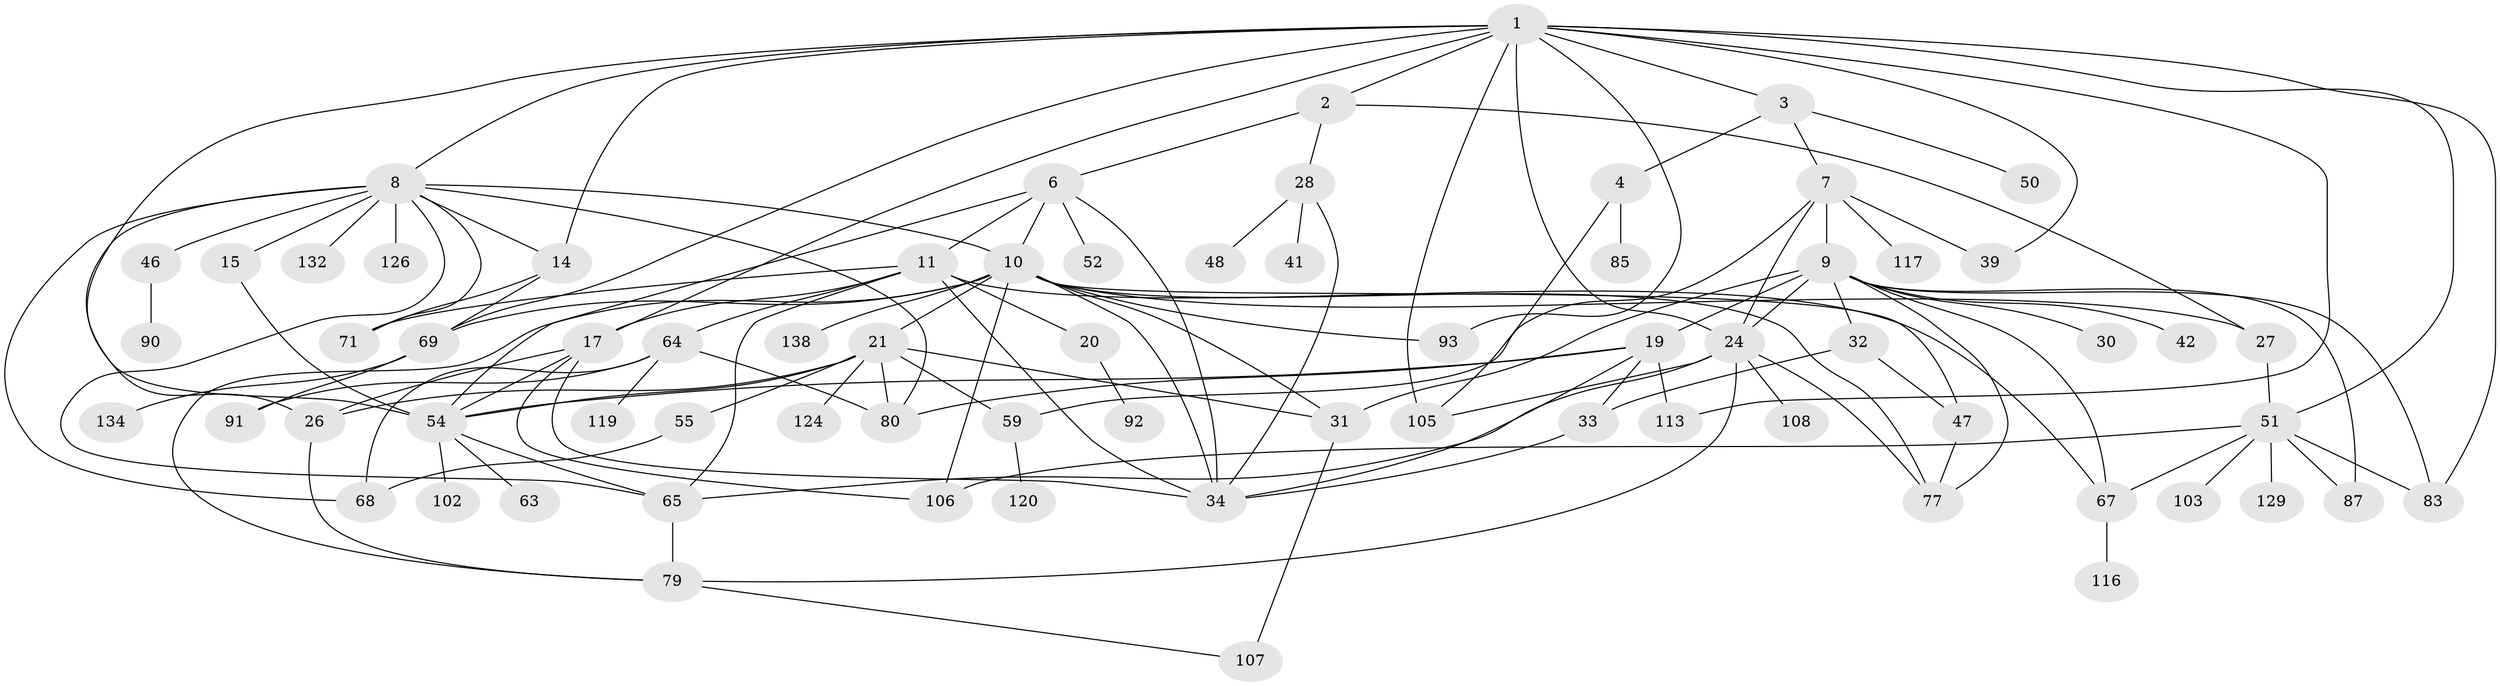 // original degree distribution, {8: 0.006993006993006993, 4: 0.13986013986013987, 3: 0.21678321678321677, 6: 0.055944055944055944, 7: 0.013986013986013986, 5: 0.08391608391608392, 2: 0.2517482517482518, 1: 0.23076923076923078}
// Generated by graph-tools (version 1.1) at 2025/13/03/09/25 04:13:37]
// undirected, 71 vertices, 127 edges
graph export_dot {
graph [start="1"]
  node [color=gray90,style=filled];
  1 [super="+5"];
  2;
  3;
  4;
  6;
  7 [super="+29"];
  8 [super="+23+35+57"];
  9 [super="+38+12+25"];
  10 [super="+73+18"];
  11 [super="+13+56"];
  14 [super="+36"];
  15;
  17 [super="+94+22+40+60"];
  19 [super="+45+141"];
  20;
  21 [super="+61"];
  24 [super="+53"];
  26;
  27;
  28;
  30 [super="+99"];
  31 [super="+86"];
  32;
  33;
  34 [super="+44+37+121"];
  39;
  41;
  42;
  46;
  47 [super="+133"];
  48;
  50;
  51 [super="+78"];
  52;
  54 [super="+72+66"];
  55 [super="+100"];
  59;
  63 [super="+75"];
  64 [super="+111"];
  65 [super="+101"];
  67;
  68 [super="+81"];
  69 [super="+76"];
  71 [super="+136"];
  77;
  79 [super="+104"];
  80 [super="+96"];
  83;
  85 [super="+122"];
  87;
  90;
  91 [super="+125"];
  92;
  93;
  102;
  103;
  105 [super="+110"];
  106 [super="+112"];
  107;
  108;
  113;
  116;
  117;
  119;
  120;
  124;
  126;
  129;
  132;
  134;
  138;
  1 -- 2;
  1 -- 3;
  1 -- 8;
  1 -- 14;
  1 -- 83;
  1 -- 93;
  1 -- 24 [weight=2];
  1 -- 69;
  1 -- 39;
  1 -- 105;
  1 -- 17;
  1 -- 113;
  1 -- 51;
  1 -- 54;
  2 -- 6;
  2 -- 27;
  2 -- 28;
  3 -- 4;
  3 -- 7;
  3 -- 50;
  4 -- 85;
  4 -- 105;
  6 -- 10;
  6 -- 11;
  6 -- 34;
  6 -- 52;
  6 -- 54;
  7 -- 9 [weight=2];
  7 -- 39;
  7 -- 59;
  7 -- 24;
  7 -- 117;
  8 -- 15;
  8 -- 80;
  8 -- 71;
  8 -- 126;
  8 -- 46;
  8 -- 68 [weight=2];
  8 -- 10;
  8 -- 132;
  8 -- 65;
  8 -- 26;
  8 -- 14;
  9 -- 42;
  9 -- 67;
  9 -- 87;
  9 -- 31;
  9 -- 32;
  9 -- 83;
  9 -- 19;
  9 -- 24;
  9 -- 77;
  9 -- 30;
  10 -- 21;
  10 -- 106;
  10 -- 27;
  10 -- 79;
  10 -- 34 [weight=2];
  10 -- 138;
  10 -- 77;
  10 -- 93;
  10 -- 31;
  10 -- 47;
  10 -- 69;
  11 -- 34;
  11 -- 64;
  11 -- 65;
  11 -- 67;
  11 -- 20;
  11 -- 71;
  11 -- 17;
  14 -- 69;
  14 -- 71;
  15 -- 54;
  17 -- 34;
  17 -- 106;
  17 -- 26;
  17 -- 54;
  19 -- 54;
  19 -- 33;
  19 -- 113;
  19 -- 34;
  19 -- 80;
  20 -- 92;
  21 -- 26;
  21 -- 55;
  21 -- 80;
  21 -- 54;
  21 -- 59;
  21 -- 124;
  21 -- 31;
  24 -- 65;
  24 -- 105;
  24 -- 108;
  24 -- 77;
  24 -- 79;
  26 -- 79;
  27 -- 51;
  28 -- 41;
  28 -- 48;
  28 -- 34;
  31 -- 107;
  32 -- 33;
  32 -- 47;
  33 -- 34;
  46 -- 90;
  47 -- 77;
  51 -- 67;
  51 -- 129;
  51 -- 83;
  51 -- 87;
  51 -- 103;
  51 -- 106;
  54 -- 63;
  54 -- 102;
  54 -- 65;
  55 -- 68;
  59 -- 120;
  64 -- 68;
  64 -- 119;
  64 -- 91;
  64 -- 80;
  65 -- 79;
  67 -- 116;
  69 -- 91;
  69 -- 134;
  79 -- 107;
}
